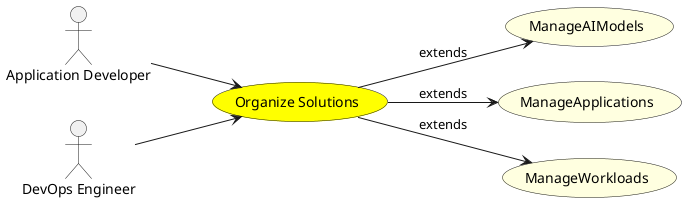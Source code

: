 @startuml


left to right direction

usecase "Organize Solutions" as OrganizeSolutions #yellow

Actor "Application Developer" as ApplicationDeveloper

ApplicationDeveloper --> OrganizeSolutions

Actor "DevOps Engineer" as DevOpsEngineer

DevOpsEngineer --> OrganizeSolutions







usecase "ManageAIModels" as ManageAIModels #lightyellow

OrganizeSolutions --> ManageAIModels : extends

usecase "ManageApplications" as ManageApplications #lightyellow

OrganizeSolutions --> ManageApplications : extends

usecase "ManageWorkloads" as ManageWorkloads #lightyellow

OrganizeSolutions --> ManageWorkloads : extends





@enduml
